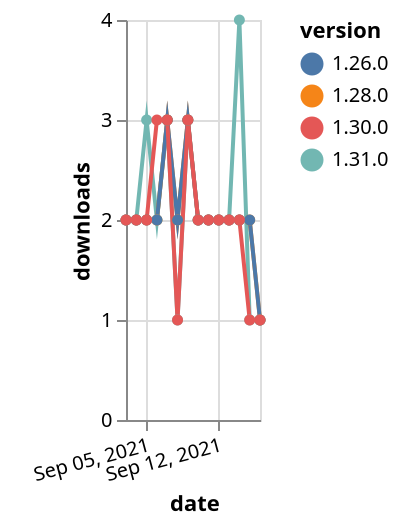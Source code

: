 {"$schema": "https://vega.github.io/schema/vega-lite/v5.json", "description": "A simple bar chart with embedded data.", "data": {"values": [{"date": "2021-09-03", "total": 991, "delta": 2, "version": "1.31.0"}, {"date": "2021-09-04", "total": 993, "delta": 2, "version": "1.31.0"}, {"date": "2021-09-05", "total": 996, "delta": 3, "version": "1.31.0"}, {"date": "2021-09-06", "total": 998, "delta": 2, "version": "1.31.0"}, {"date": "2021-09-07", "total": 1001, "delta": 3, "version": "1.31.0"}, {"date": "2021-09-08", "total": 1002, "delta": 1, "version": "1.31.0"}, {"date": "2021-09-09", "total": 1005, "delta": 3, "version": "1.31.0"}, {"date": "2021-09-10", "total": 1007, "delta": 2, "version": "1.31.0"}, {"date": "2021-09-11", "total": 1009, "delta": 2, "version": "1.31.0"}, {"date": "2021-09-12", "total": 1011, "delta": 2, "version": "1.31.0"}, {"date": "2021-09-13", "total": 1013, "delta": 2, "version": "1.31.0"}, {"date": "2021-09-14", "total": 1017, "delta": 4, "version": "1.31.0"}, {"date": "2021-09-15", "total": 1018, "delta": 1, "version": "1.31.0"}, {"date": "2021-09-16", "total": 1019, "delta": 1, "version": "1.31.0"}, {"date": "2021-09-03", "total": 1651, "delta": 2, "version": "1.28.0"}, {"date": "2021-09-04", "total": 1653, "delta": 2, "version": "1.28.0"}, {"date": "2021-09-05", "total": 1655, "delta": 2, "version": "1.28.0"}, {"date": "2021-09-06", "total": 1657, "delta": 2, "version": "1.28.0"}, {"date": "2021-09-07", "total": 1660, "delta": 3, "version": "1.28.0"}, {"date": "2021-09-08", "total": 1662, "delta": 2, "version": "1.28.0"}, {"date": "2021-09-09", "total": 1665, "delta": 3, "version": "1.28.0"}, {"date": "2021-09-10", "total": 1667, "delta": 2, "version": "1.28.0"}, {"date": "2021-09-11", "total": 1669, "delta": 2, "version": "1.28.0"}, {"date": "2021-09-12", "total": 1671, "delta": 2, "version": "1.28.0"}, {"date": "2021-09-13", "total": 1673, "delta": 2, "version": "1.28.0"}, {"date": "2021-09-14", "total": 1675, "delta": 2, "version": "1.28.0"}, {"date": "2021-09-15", "total": 1677, "delta": 2, "version": "1.28.0"}, {"date": "2021-09-16", "total": 1678, "delta": 1, "version": "1.28.0"}, {"date": "2021-09-03", "total": 2017, "delta": 2, "version": "1.26.0"}, {"date": "2021-09-04", "total": 2019, "delta": 2, "version": "1.26.0"}, {"date": "2021-09-05", "total": 2021, "delta": 2, "version": "1.26.0"}, {"date": "2021-09-06", "total": 2023, "delta": 2, "version": "1.26.0"}, {"date": "2021-09-07", "total": 2026, "delta": 3, "version": "1.26.0"}, {"date": "2021-09-08", "total": 2028, "delta": 2, "version": "1.26.0"}, {"date": "2021-09-09", "total": 2031, "delta": 3, "version": "1.26.0"}, {"date": "2021-09-10", "total": 2033, "delta": 2, "version": "1.26.0"}, {"date": "2021-09-11", "total": 2035, "delta": 2, "version": "1.26.0"}, {"date": "2021-09-12", "total": 2037, "delta": 2, "version": "1.26.0"}, {"date": "2021-09-13", "total": 2039, "delta": 2, "version": "1.26.0"}, {"date": "2021-09-14", "total": 2041, "delta": 2, "version": "1.26.0"}, {"date": "2021-09-15", "total": 2043, "delta": 2, "version": "1.26.0"}, {"date": "2021-09-16", "total": 2044, "delta": 1, "version": "1.26.0"}, {"date": "2021-09-03", "total": 1455, "delta": 2, "version": "1.30.0"}, {"date": "2021-09-04", "total": 1457, "delta": 2, "version": "1.30.0"}, {"date": "2021-09-05", "total": 1459, "delta": 2, "version": "1.30.0"}, {"date": "2021-09-06", "total": 1462, "delta": 3, "version": "1.30.0"}, {"date": "2021-09-07", "total": 1465, "delta": 3, "version": "1.30.0"}, {"date": "2021-09-08", "total": 1466, "delta": 1, "version": "1.30.0"}, {"date": "2021-09-09", "total": 1469, "delta": 3, "version": "1.30.0"}, {"date": "2021-09-10", "total": 1471, "delta": 2, "version": "1.30.0"}, {"date": "2021-09-11", "total": 1473, "delta": 2, "version": "1.30.0"}, {"date": "2021-09-12", "total": 1475, "delta": 2, "version": "1.30.0"}, {"date": "2021-09-13", "total": 1477, "delta": 2, "version": "1.30.0"}, {"date": "2021-09-14", "total": 1479, "delta": 2, "version": "1.30.0"}, {"date": "2021-09-15", "total": 1480, "delta": 1, "version": "1.30.0"}, {"date": "2021-09-16", "total": 1481, "delta": 1, "version": "1.30.0"}]}, "width": "container", "mark": {"type": "line", "point": {"filled": true}}, "encoding": {"x": {"field": "date", "type": "temporal", "timeUnit": "yearmonthdate", "title": "date", "axis": {"labelAngle": -15}}, "y": {"field": "delta", "type": "quantitative", "title": "downloads"}, "color": {"field": "version", "type": "nominal"}, "tooltip": {"field": "delta"}}}